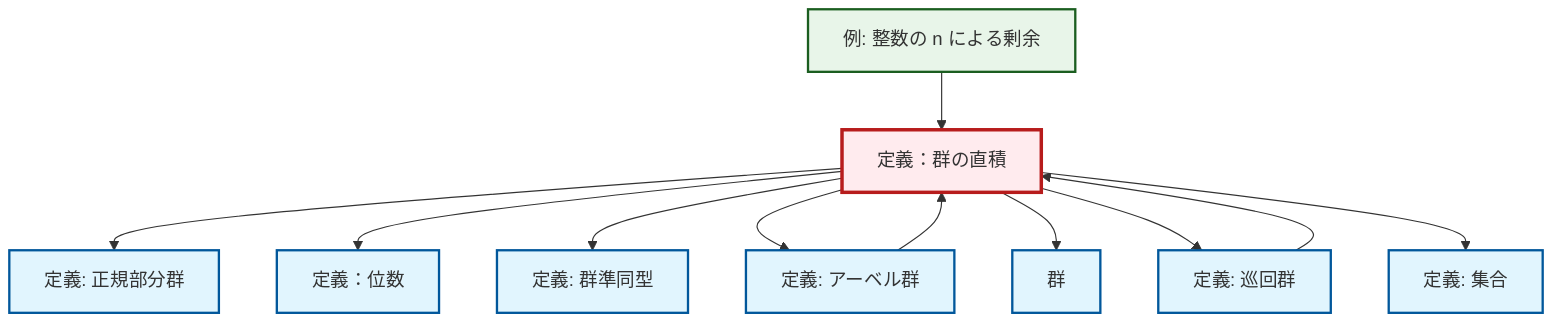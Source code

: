graph TD
    classDef definition fill:#e1f5fe,stroke:#01579b,stroke-width:2px
    classDef theorem fill:#f3e5f5,stroke:#4a148c,stroke-width:2px
    classDef axiom fill:#fff3e0,stroke:#e65100,stroke-width:2px
    classDef example fill:#e8f5e9,stroke:#1b5e20,stroke-width:2px
    classDef current fill:#ffebee,stroke:#b71c1c,stroke-width:3px
    def-direct-product["定義：群の直積"]:::definition
    def-group["群"]:::definition
    ex-quotient-integers-mod-n["例: 整数の n による剰余"]:::example
    def-order["定義：位数"]:::definition
    def-homomorphism["定義: 群準同型"]:::definition
    def-abelian-group["定義: アーベル群"]:::definition
    def-normal-subgroup["定義: 正規部分群"]:::definition
    def-set["定義: 集合"]:::definition
    def-cyclic-group["定義: 巡回群"]:::definition
    def-direct-product --> def-normal-subgroup
    def-abelian-group --> def-direct-product
    def-cyclic-group --> def-direct-product
    def-direct-product --> def-order
    ex-quotient-integers-mod-n --> def-direct-product
    def-direct-product --> def-homomorphism
    def-direct-product --> def-abelian-group
    def-direct-product --> def-group
    def-direct-product --> def-cyclic-group
    def-direct-product --> def-set
    class def-direct-product current